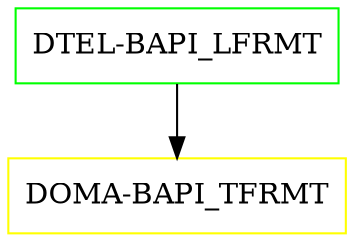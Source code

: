 digraph G {
  "DTEL-BAPI_LFRMT" [shape=box,color=green];
  "DOMA-BAPI_TFRMT" [shape=box,color=yellow,URL="./DOMA_BAPI_TFRMT.html"];
  "DTEL-BAPI_LFRMT" -> "DOMA-BAPI_TFRMT";
}
